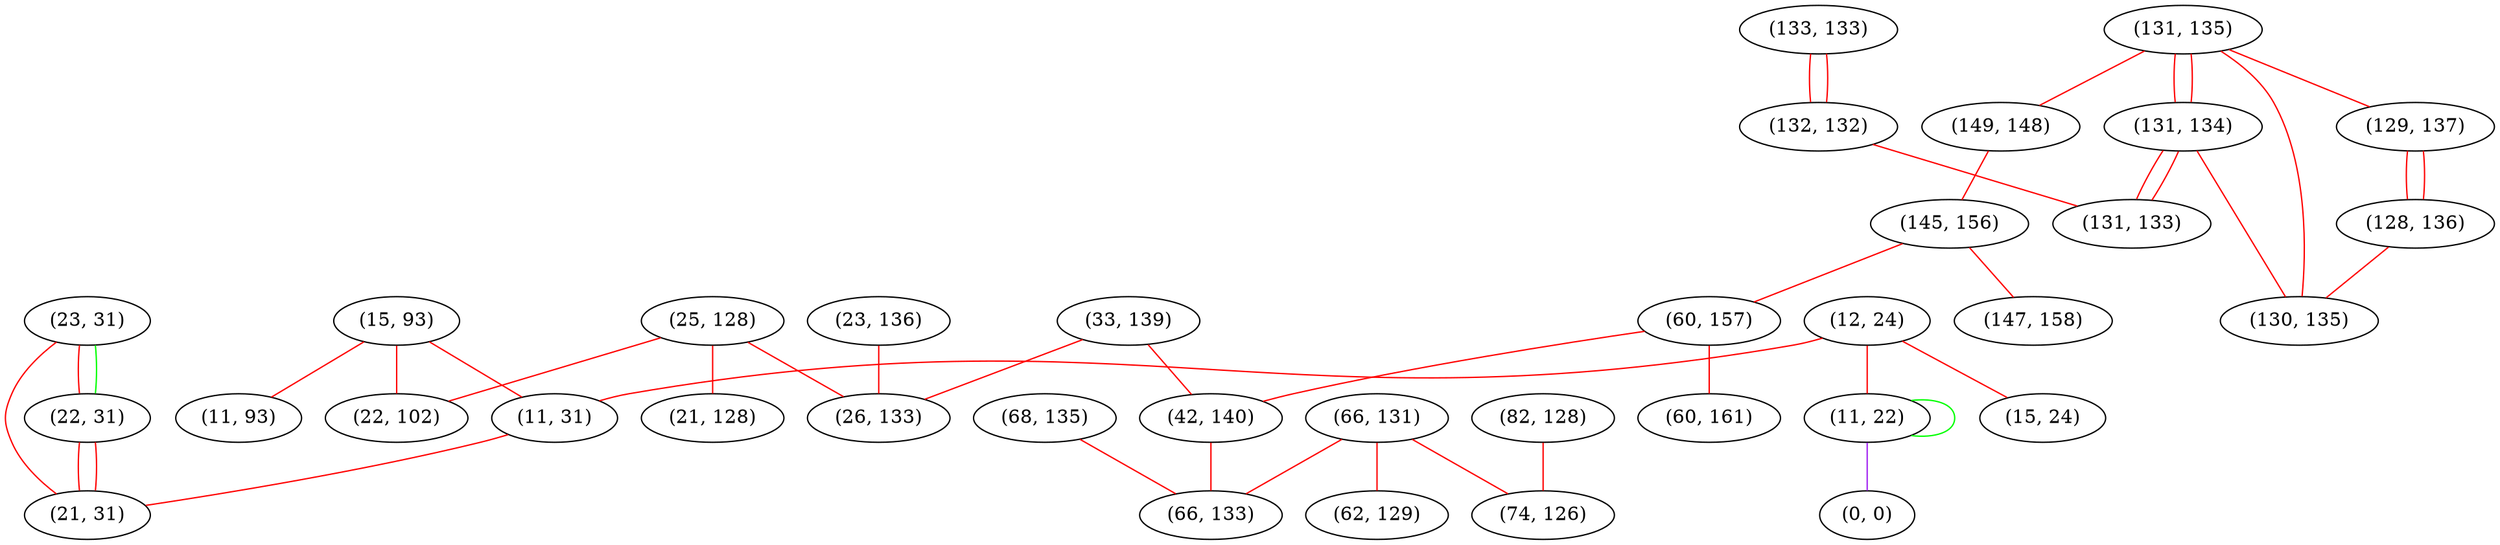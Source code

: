 graph "" {
"(23, 31)";
"(23, 136)";
"(15, 93)";
"(66, 131)";
"(131, 135)";
"(12, 24)";
"(22, 31)";
"(149, 148)";
"(133, 133)";
"(145, 156)";
"(60, 157)";
"(11, 31)";
"(132, 132)";
"(11, 22)";
"(11, 93)";
"(25, 128)";
"(21, 31)";
"(131, 134)";
"(0, 0)";
"(33, 139)";
"(82, 128)";
"(68, 135)";
"(74, 126)";
"(21, 128)";
"(42, 140)";
"(60, 161)";
"(129, 137)";
"(66, 133)";
"(128, 136)";
"(131, 133)";
"(130, 135)";
"(62, 129)";
"(15, 24)";
"(26, 133)";
"(22, 102)";
"(147, 158)";
"(23, 31)" -- "(21, 31)"  [color=red, key=0, weight=1];
"(23, 31)" -- "(22, 31)"  [color=red, key=0, weight=1];
"(23, 31)" -- "(22, 31)"  [color=green, key=1, weight=2];
"(23, 136)" -- "(26, 133)"  [color=red, key=0, weight=1];
"(15, 93)" -- "(11, 31)"  [color=red, key=0, weight=1];
"(15, 93)" -- "(22, 102)"  [color=red, key=0, weight=1];
"(15, 93)" -- "(11, 93)"  [color=red, key=0, weight=1];
"(66, 131)" -- "(66, 133)"  [color=red, key=0, weight=1];
"(66, 131)" -- "(74, 126)"  [color=red, key=0, weight=1];
"(66, 131)" -- "(62, 129)"  [color=red, key=0, weight=1];
"(131, 135)" -- "(130, 135)"  [color=red, key=0, weight=1];
"(131, 135)" -- "(149, 148)"  [color=red, key=0, weight=1];
"(131, 135)" -- "(129, 137)"  [color=red, key=0, weight=1];
"(131, 135)" -- "(131, 134)"  [color=red, key=0, weight=1];
"(131, 135)" -- "(131, 134)"  [color=red, key=1, weight=1];
"(12, 24)" -- "(11, 31)"  [color=red, key=0, weight=1];
"(12, 24)" -- "(15, 24)"  [color=red, key=0, weight=1];
"(12, 24)" -- "(11, 22)"  [color=red, key=0, weight=1];
"(22, 31)" -- "(21, 31)"  [color=red, key=0, weight=1];
"(22, 31)" -- "(21, 31)"  [color=red, key=1, weight=1];
"(149, 148)" -- "(145, 156)"  [color=red, key=0, weight=1];
"(133, 133)" -- "(132, 132)"  [color=red, key=0, weight=1];
"(133, 133)" -- "(132, 132)"  [color=red, key=1, weight=1];
"(145, 156)" -- "(60, 157)"  [color=red, key=0, weight=1];
"(145, 156)" -- "(147, 158)"  [color=red, key=0, weight=1];
"(60, 157)" -- "(60, 161)"  [color=red, key=0, weight=1];
"(60, 157)" -- "(42, 140)"  [color=red, key=0, weight=1];
"(11, 31)" -- "(21, 31)"  [color=red, key=0, weight=1];
"(132, 132)" -- "(131, 133)"  [color=red, key=0, weight=1];
"(11, 22)" -- "(0, 0)"  [color=purple, key=0, weight=4];
"(11, 22)" -- "(11, 22)"  [color=green, key=0, weight=2];
"(25, 128)" -- "(26, 133)"  [color=red, key=0, weight=1];
"(25, 128)" -- "(21, 128)"  [color=red, key=0, weight=1];
"(25, 128)" -- "(22, 102)"  [color=red, key=0, weight=1];
"(131, 134)" -- "(130, 135)"  [color=red, key=0, weight=1];
"(131, 134)" -- "(131, 133)"  [color=red, key=0, weight=1];
"(131, 134)" -- "(131, 133)"  [color=red, key=1, weight=1];
"(33, 139)" -- "(26, 133)"  [color=red, key=0, weight=1];
"(33, 139)" -- "(42, 140)"  [color=red, key=0, weight=1];
"(82, 128)" -- "(74, 126)"  [color=red, key=0, weight=1];
"(68, 135)" -- "(66, 133)"  [color=red, key=0, weight=1];
"(42, 140)" -- "(66, 133)"  [color=red, key=0, weight=1];
"(129, 137)" -- "(128, 136)"  [color=red, key=0, weight=1];
"(129, 137)" -- "(128, 136)"  [color=red, key=1, weight=1];
"(128, 136)" -- "(130, 135)"  [color=red, key=0, weight=1];
}
